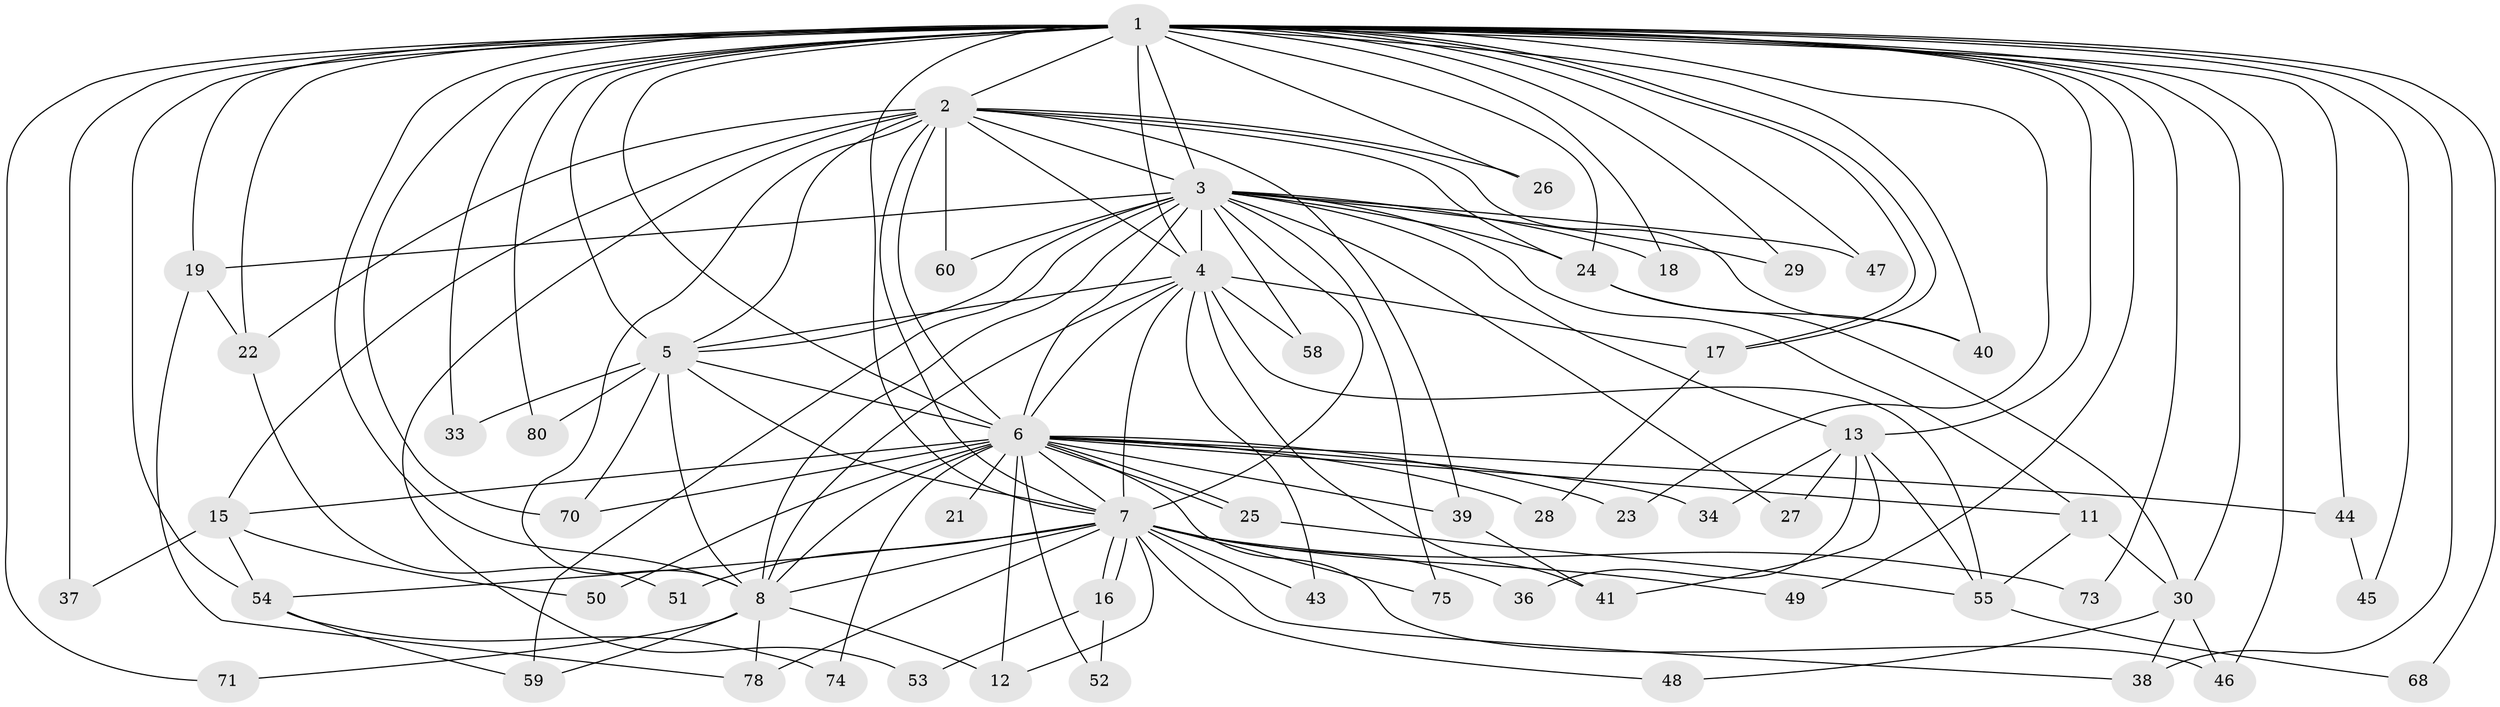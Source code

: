 // Generated by graph-tools (version 1.1) at 2025/23/03/03/25 07:23:40]
// undirected, 58 vertices, 142 edges
graph export_dot {
graph [start="1"]
  node [color=gray90,style=filled];
  1 [super="+10"];
  2 [super="+66"];
  3 [super="+61"];
  4 [super="+57"];
  5 [super="+79"];
  6 [super="+9"];
  7 [super="+35"];
  8 [super="+32"];
  11;
  12 [super="+14"];
  13 [super="+63"];
  15 [super="+56"];
  16;
  17 [super="+20"];
  18 [super="+72"];
  19;
  21;
  22;
  23;
  24 [super="+81"];
  25;
  26;
  27;
  28;
  29;
  30 [super="+31"];
  33;
  34;
  36;
  37 [super="+42"];
  38 [super="+69"];
  39;
  40 [super="+64"];
  41 [super="+67"];
  43;
  44;
  45;
  46 [super="+62"];
  47;
  48;
  49;
  50;
  51;
  52;
  53;
  54 [super="+65"];
  55 [super="+82"];
  58;
  59 [super="+76"];
  60;
  68;
  70 [super="+77"];
  71;
  73;
  74;
  75;
  78 [super="+83"];
  80;
  1 -- 2 [weight=2];
  1 -- 3 [weight=2];
  1 -- 4 [weight=2];
  1 -- 5 [weight=2];
  1 -- 6 [weight=4];
  1 -- 7 [weight=2];
  1 -- 8 [weight=2];
  1 -- 13;
  1 -- 17;
  1 -- 17;
  1 -- 19 [weight=2];
  1 -- 26;
  1 -- 29;
  1 -- 40;
  1 -- 49;
  1 -- 54;
  1 -- 73;
  1 -- 80;
  1 -- 68;
  1 -- 71;
  1 -- 18 [weight=2];
  1 -- 22;
  1 -- 23;
  1 -- 30;
  1 -- 33;
  1 -- 37 [weight=2];
  1 -- 44;
  1 -- 45;
  1 -- 47;
  1 -- 24;
  1 -- 46;
  1 -- 38;
  1 -- 70;
  2 -- 3;
  2 -- 4;
  2 -- 5;
  2 -- 6 [weight=2];
  2 -- 7;
  2 -- 8;
  2 -- 15;
  2 -- 24;
  2 -- 26;
  2 -- 39;
  2 -- 40;
  2 -- 53;
  2 -- 60;
  2 -- 22;
  3 -- 4;
  3 -- 5 [weight=2];
  3 -- 6 [weight=2];
  3 -- 7 [weight=2];
  3 -- 8 [weight=2];
  3 -- 11;
  3 -- 13;
  3 -- 18;
  3 -- 24;
  3 -- 27;
  3 -- 29;
  3 -- 47;
  3 -- 58;
  3 -- 59;
  3 -- 60;
  3 -- 75;
  3 -- 19;
  4 -- 5;
  4 -- 6 [weight=3];
  4 -- 7;
  4 -- 8;
  4 -- 41;
  4 -- 43;
  4 -- 55;
  4 -- 58;
  4 -- 17;
  5 -- 6 [weight=2];
  5 -- 7;
  5 -- 8;
  5 -- 33;
  5 -- 70;
  5 -- 80;
  6 -- 7 [weight=2];
  6 -- 8 [weight=2];
  6 -- 11;
  6 -- 15 [weight=2];
  6 -- 21 [weight=2];
  6 -- 23;
  6 -- 25;
  6 -- 25;
  6 -- 28;
  6 -- 44;
  6 -- 50;
  6 -- 34;
  6 -- 70;
  6 -- 39;
  6 -- 74;
  6 -- 46;
  6 -- 52;
  6 -- 12;
  7 -- 8;
  7 -- 12;
  7 -- 16;
  7 -- 16;
  7 -- 36;
  7 -- 49;
  7 -- 51;
  7 -- 54;
  7 -- 73;
  7 -- 75;
  7 -- 78;
  7 -- 48;
  7 -- 38;
  7 -- 43;
  8 -- 12;
  8 -- 59;
  8 -- 71;
  8 -- 78;
  11 -- 30;
  11 -- 55;
  13 -- 27;
  13 -- 34;
  13 -- 36;
  13 -- 41;
  13 -- 55;
  15 -- 37;
  15 -- 50;
  15 -- 54;
  16 -- 52;
  16 -- 53;
  17 -- 28;
  19 -- 22;
  19 -- 78;
  22 -- 51;
  24 -- 30;
  24 -- 40;
  25 -- 55;
  30 -- 46;
  30 -- 48;
  30 -- 38;
  39 -- 41;
  44 -- 45;
  54 -- 74;
  54 -- 59;
  55 -- 68;
}
